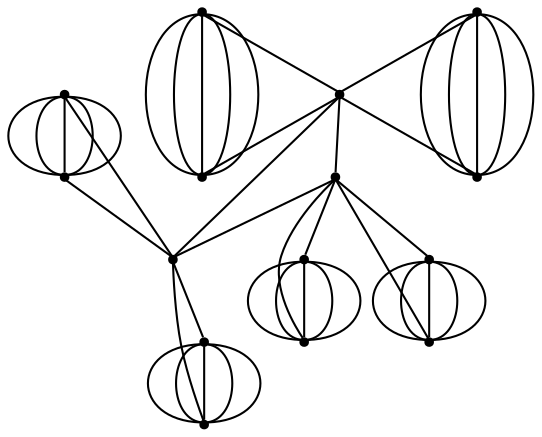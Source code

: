 graph {
  node [shape=point,comment="{\"directed\":false,\"doi\":\"10.1007/978-3-540-31843-9_3\",\"figure\":\"? (2)\"}"]

  v0 [pos="1271.7365416061048,442.0000076293944"]
  v1 [pos="1271.7365416061048,558.4999720255532"]
  v2 [pos="1184.4702988735467,442.0000076293944"]
  v3 [pos="1184.4702988735467,558.4999720255533"]
  v4 [pos="1155.214902797965,442.0000076293944"]
  v5 [pos="1155.214902797965,558.4999720255532"]
  v6 [pos="1067.948660065407,442.0000076293944"]
  v7 [pos="1067.948660065407,558.4999720255533"]
  v8 [pos="1038.6932321947675,442.0000076293944"]
  v9 [pos="1038.6932321947675,558.4999720255532"]
  v10 [pos="951.4269894622092,442.0000076293944"]
  v11 [pos="951.4269894622092,558.4999720255532"]
  v12 [pos="1227.978402071221,500.2499898274739"]
  v13 [pos="1111.7067996002907,500.2499898274738"]
  v14 [pos="995.185128997093,500.2499898274738"]

  v0 -- v2 [id="-1",pos="1271.7365416061048,442.0000076293944 1259.1758720930231,432.48748779296864 1243.835519622093,427.3707071940104 1228.0701308139535,427.3707071940104 1212.3005450581395,427.3707071940104 1196.9601925872093,432.48748779296864 1184.4702988735467,442.0000076293944"]
  v11 -- v14 [id="-2",pos="951.4269894622092,558.4999720255532 995.185128997093,500.2499898274738 995.185128997093,500.2499898274738 995.185128997093,500.2499898274738"]
  v10 -- v14 [id="-3",pos="951.4269894622092,442.0000076293944 995.185128997093,500.2499898274738 995.185128997093,500.2499898274738 995.185128997093,500.2499898274738"]
  v10 -- v8 [id="-4",pos="951.4269894622092,442.0000076293944 1038.6932321947675,442.0000076293944 1038.6932321947675,442.0000076293944 1038.6932321947675,442.0000076293944"]
  v0 -- v2 [id="-5",pos="1271.7365416061048,442.0000076293944 1257.6547965116279,437.104034423828 1242.914480377907,434.649912516276 1228.0701308139535,434.649912516276 1213.221457122093,434.649912516276 1198.4812681686046,437.104034423828 1184.4702988735467,442.0000076293944"]
  v14 -- v12 [id="-6",pos="995.185128997093,500.2499898274738 965.9505268895349,500.1665751139322 965.9505268895349,500.1665751139322 965.9505268895349,500.1665751139322 941.8335301598837,500.1665751139322 922.263226744186,519.7374979654946 922.263226744186,543.8458760579426 922.263226744186,567.9583231608071 941.8335301598837,587.524922688802 965.9505268895349,587.524922688802 1257.192242005814,587.524922688802 1257.192242005814,587.524922688802 1257.192242005814,587.524922688802 1281.3091751453487,587.524922688802 1300.8795421511627,567.9583231608071 1300.8795421511627,543.8458760579426 1300.8795421511627,519.7374979654946 1281.3091751453487,500.1665751139322 1257.192242005814,500.1665751139322 1227.978402071221,500.2499898274739 1227.978402071221,500.2499898274739 1227.978402071221,500.2499898274739"]
  v7 -- v13 [id="-7",pos="1067.948660065407,558.4999720255533 1111.7067996002907,500.2499898274738 1111.7067996002907,500.2499898274738 1111.7067996002907,500.2499898274738"]
  v6 -- v4 [id="-8",pos="1067.948660065407,442.0000076293944 1155.214902797965,442.0000076293944 1155.214902797965,442.0000076293944 1155.214902797965,442.0000076293944"]
  v13 -- v4 [id="-9",pos="1111.7067996002907,500.2499898274738 1155.214902797965,442.0000076293944 1155.214902797965,442.0000076293944 1155.214902797965,442.0000076293944"]
  v13 -- v5 [id="-10",pos="1111.7067996002907,500.2499898274738 1155.214902797965,558.4999720255532 1155.214902797965,558.4999720255532 1155.214902797965,558.4999720255532"]
  v3 -- v12 [id="-11",pos="1184.4702988735467,558.4999720255533 1227.978402071221,500.2499898274739 1227.978402071221,500.2499898274739 1227.978402071221,500.2499898274739"]
  v3 -- v1 [id="-12",pos="1184.4702988735467,558.4999720255533 1271.7365416061048,558.4999720255532 1271.7365416061048,558.4999720255532 1271.7365416061048,558.4999720255532"]
  v2 -- v0 [id="-13",pos="1184.4702988735467,442.0000076293944 1271.7365416061048,442.0000076293944 1271.7365416061048,442.0000076293944 1271.7365416061048,442.0000076293944"]
  v2 -- v12 [id="-14",pos="1184.4702988735467,442.0000076293944 1227.978402071221,500.2499898274739 1227.978402071221,500.2499898274739 1227.978402071221,500.2499898274739"]
  v12 -- v1 [id="-15",pos="1227.978402071221,500.2499898274739 1271.7365416061048,558.4999720255532 1271.7365416061048,558.4999720255532 1271.7365416061048,558.4999720255532"]
  v12 -- v0 [id="-16",pos="1227.978402071221,500.2499898274739 1271.7365416061048,442.0000076293944 1271.7365416061048,442.0000076293944 1271.7365416061048,442.0000076293944"]
  v6 -- v13 [id="-17",pos="1067.948660065407,442.0000076293944 1111.7067996002907,500.2499898274738 1111.7067996002907,500.2499898274738 1111.7067996002907,500.2499898274738"]
  v11 -- v9 [id="-18",pos="951.4269894622092,558.4999720255532 963.9668332122093,548.96240234375 979.3071856831396,543.8458760579426 995.072574491279,543.8458760579426 1010.8422238372093,543.8458760579426 1026.1825763081395,548.96240234375 1038.6932321947675,558.4999720255532"]
  v11 -- v9 [id="-19",pos="951.4269894622092,558.4999720255532 963.9668332122093,567.8499857584634 979.3071856831396,572.9667663574219 995.072574491279,572.9667663574219 1010.8422238372093,572.9667663574219 1026.1825763081395,567.8499857584634 1038.6932321947675,558.4999720255532"]
  v10 -- v8 [id="-20",pos="951.4269894622092,442.0000076293944 963.9668332122093,451.3707478841145 979.3071856831396,456.4915974934895 995.072574491279,456.4915974934895 1010.8422238372093,456.4915974934895 1026.1825763081395,451.3707478841145 1038.6932321947675,442.0000076293944"]
  v11 -- v9 [id="-21",pos="951.4269894622092,558.4999720255532 965.4879087936047,553.5792032877603 980.2281613372093,551.1250813802083 995.072574491279,551.1250813802083 1009.9170512354651,551.1250813802083 1024.661437136628,553.5792032877603 1038.6932321947675,558.4999720255532"]
  v10 -- v8 [id="-22",pos="951.4269894622092,442.0000076293944 965.4879087936047,437.104034423828 980.2281613372093,434.649912516276 995.072574491279,434.649912516276 1009.9170512354651,434.649912516276 1024.661437136628,437.104034423828 1038.6932321947675,442.0000076293944"]
  v11 -- v9 [id="-23",pos="951.4269894622092,558.4999720255532 965.4879087936047,563.233439127604 980.2281613372093,565.6875610351562 995.072574491279,565.6875610351562 1009.9170512354651,565.6875610351562 1024.661437136628,563.233439127604 1038.6932321947675,558.4999720255532"]
  v14 -- v9 [id="-24",pos="995.185128997093,500.2499898274738 1038.6932321947675,558.4999720255532 1038.6932321947675,558.4999720255532 1038.6932321947675,558.4999720255532"]
  v10 -- v8 [id="-25",pos="951.4269894622092,442.0000076293944 965.4879087936047,446.75827026367176 980.2281613372093,449.20832316080725 995.072574491279,449.20832316080725 1009.9170512354651,449.2123921712239 1024.661437136628,446.75827026367176 1038.6932321947675,442.0000076293944"]
  v10 -- v8 [id="-26",pos="951.4269894622092,442.0000076293944 963.9668332122093,432.48748779296864 979.3071856831396,427.3707071940104 995.072574491279,427.3707071940104 1010.8422238372093,427.3707071940104 1026.1825763081395,432.48748779296864 1038.6932321947675,442.0000076293944"]
  v7 -- v5 [id="-27",pos="1067.948660065407,558.4999720255533 1080.4634811046512,548.96240234375 1095.8038335755814,543.8458760579426 1111.569222383721,543.8458760579426 1127.3388081395349,543.8458760579426 1142.679160610465,548.96240234375 1155.214902797965,558.4999720255532"]
  v7 -- v5 [id="-28",pos="1067.948660065407,558.4999720255533 1080.4634811046512,567.8499857584634 1095.8038335755814,572.9667663574219 1111.569222383721,572.9667663574219 1127.3388081395349,572.9667663574219 1142.679160610465,567.8499857584634 1155.214902797965,558.4999720255532"]
  v6 -- v4 [id="-29",pos="1067.948660065407,442.0000076293944 1080.4634811046512,451.3707478841145 1095.8038335755814,456.4915974934895 1111.569222383721,456.4915974934895 1127.3388081395349,456.4915974934895 1142.679160610465,451.3707478841145 1155.214902797965,442.0000076293944"]
  v7 -- v5 [id="-30",pos="1067.948660065407,558.4999720255533 1081.9845566860465,553.5792032877603 1096.7248728197674,551.1250813802083 1111.569222383721,551.1250813802083 1126.413699127907,551.1250813802083 1141.1580850290698,553.5792032877603 1155.214902797965,558.4999720255532"]
  v6 -- v4 [id="-31",pos="1067.948660065407,442.0000076293944 1081.9845566860465,437.104034423828 1096.7248728197674,434.649912516276 1111.569222383721,434.649912516276 1126.413699127907,434.649912516276 1141.1580850290698,437.104034423828 1155.214902797965,442.0000076293944"]
  v5 -- v7 [id="-32",pos="1155.214902797965,558.4999720255532 1141.1580850290698,563.233439127604 1126.413699127907,565.6875610351562 1111.569222383721,565.6875610351562 1096.7248728197674,565.6875610351562 1081.9845566860465,563.233439127604 1067.948660065407,558.4999720255533"]
  v6 -- v4 [id="-33",pos="1067.948660065407,442.0000076293944 1080.4634811046512,432.48748779296864 1095.8038335755814,427.3707071940104 1111.569222383721,427.3707071940104 1127.3388081395349,427.3707071940104 1142.679160610465,432.48748779296864 1155.214902797965,442.0000076293944"]
  v4 -- v6 [id="-34",pos="1155.214902797965,442.0000076293944 1141.1580850290698,446.75827026367176 1126.413699127907,449.2123921712239 1111.569222383721,449.20832316080725 1096.7248728197674,449.20832316080725 1081.9845566860465,446.75827026367176 1067.948660065407,442.0000076293944"]
  v3 -- v1 [id="-35",pos="1184.4702988735467,558.4999720255533 1196.9601925872093,548.96240234375 1212.3005450581395,543.8458760579426 1228.0701308139535,543.8458760579426 1243.835519622093,543.8458760579426 1259.1758720930231,548.96240234375 1271.7365416061048,558.4999720255532"]
  v3 -- v1 [id="-36",pos="1184.4702988735467,558.4999720255533 1196.9601925872093,567.8499857584634 1212.3005450581395,572.9667663574219 1228.0701308139535,572.9667663574219 1243.835519622093,572.9667663574219 1259.1758720930231,567.8499857584634 1271.7365416061048,558.4999720255532"]
  v2 -- v0 [id="-37",pos="1184.4702988735467,442.0000076293944 1196.9601925872093,451.3707478841145 1212.3005450581395,456.4915974934895 1228.0701308139535,456.4915974934895 1243.835519622093,456.4915974934895 1259.1758720930231,451.3707478841145 1271.7365416061048,442.0000076293944"]
  v3 -- v1 [id="-38",pos="1184.4702988735467,558.4999720255533 1198.4812681686046,553.5792032877603 1213.221457122093,551.1250813802083 1228.0701308139535,551.1250813802083 1242.914480377907,551.1250813802083 1257.6547965116279,553.5792032877603 1271.7365416061048,558.4999720255532"]
  v14 -- v13 [id="-39",pos="995.185128997093,500.2499898274738 1111.7067996002907,500.2499898274738 1111.7067996002907,500.2499898274738 1111.7067996002907,500.2499898274738"]
  v1 -- v3 [id="-40",pos="1271.7365416061048,558.4999720255532 1257.6547965116279,563.233439127604 1242.914480377907,565.6875610351562 1228.0701308139535,565.6875610351562 1213.221457122093,565.6875610351562 1198.4812681686046,563.233439127604 1184.4702988735467,558.4999720255533"]
  v11 -- v9 [id="-41",pos="951.4269894622092,558.4999720255532 1038.6932321947675,558.4999720255532 1038.6932321947675,558.4999720255532 1038.6932321947675,558.4999720255532"]
  v2 -- v0 [id="-42",pos="1184.4702988735467,442.0000076293944 1198.4812681686046,446.75827026367176 1213.221457122093,449.20832316080725 1228.0701308139535,449.20832316080725 1242.914480377907,449.2123921712239 1257.6547965116279,446.75827026367176 1271.7365416061048,442.0000076293944"]
  v13 -- v12 [id="-43",pos="1111.7067996002907,500.2499898274738 1227.978402071221,500.2499898274739 1227.978402071221,500.2499898274739 1227.978402071221,500.2499898274739"]
  v14 -- v8 [id="-44",pos="995.185128997093,500.2499898274738 1038.6932321947675,442.0000076293944 1038.6932321947675,442.0000076293944 1038.6932321947675,442.0000076293944"]
  v7 -- v5 [id="-45",pos="1067.948660065407,558.4999720255533 1155.214902797965,558.4999720255532 1155.214902797965,558.4999720255532 1155.214902797965,558.4999720255532"]
}